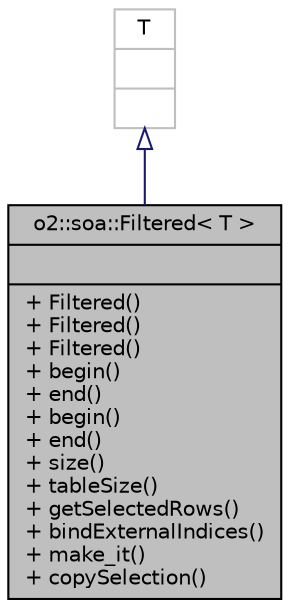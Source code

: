 digraph "o2::soa::Filtered&lt; T &gt;"
{
 // INTERACTIVE_SVG=YES
  bgcolor="transparent";
  edge [fontname="Helvetica",fontsize="10",labelfontname="Helvetica",labelfontsize="10"];
  node [fontname="Helvetica",fontsize="10",shape=record];
  Node2 [label="{o2::soa::Filtered\< T \>\n||+ Filtered()\l+ Filtered()\l+ Filtered()\l+ begin()\l+ end()\l+ begin()\l+ end()\l+ size()\l+ tableSize()\l+ getSelectedRows()\l+ bindExternalIndices()\l+ make_it()\l+ copySelection()\l}",height=0.2,width=0.4,color="black", fillcolor="grey75", style="filled", fontcolor="black"];
  Node3 -> Node2 [dir="back",color="midnightblue",fontsize="10",style="solid",arrowtail="onormal",fontname="Helvetica"];
  Node3 [label="{T\n||}",height=0.2,width=0.4,color="grey75"];
}
